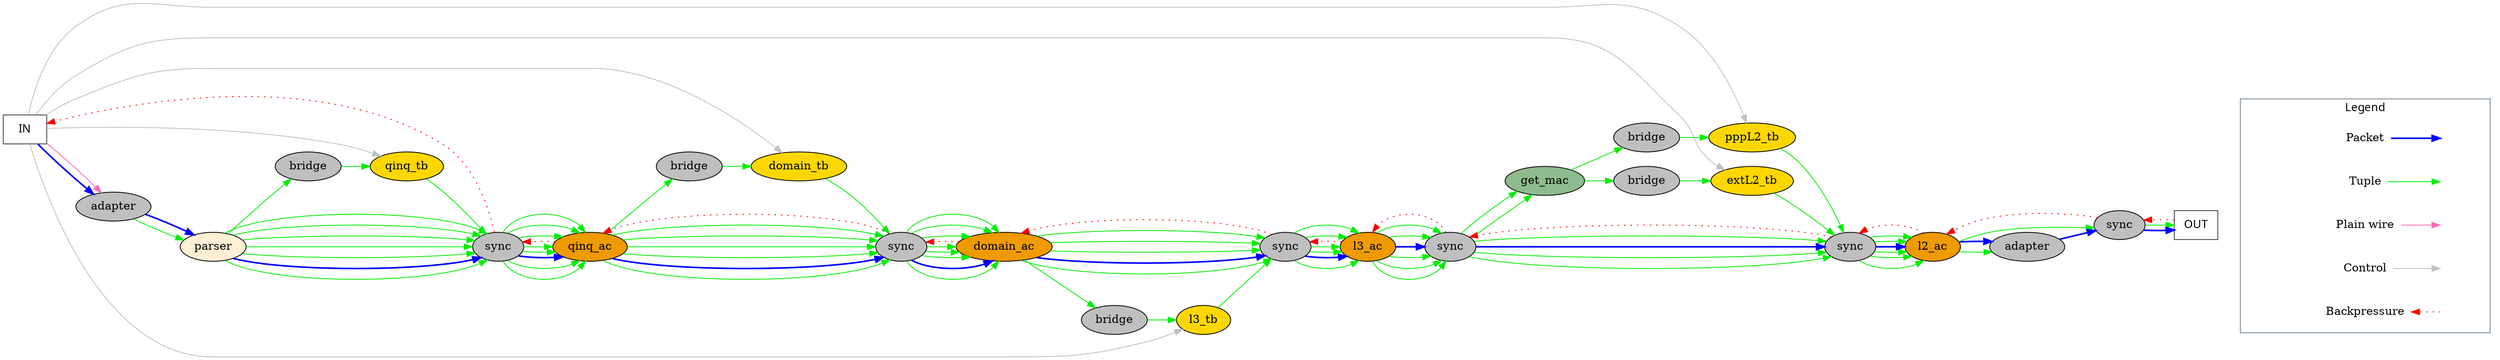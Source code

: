 digraph PPPOE {
rankdir = LR;
_IN_[label = "IN", shape=box, color = gray24,  fontname="times:italic"  ];
_OUT_[label = "OUT", shape=box, color = gray24,  fontname="times:italic"  ];
parser[style = filled, fillcolor = papayawhip ];
qinq_tb[style = filled, fillcolor = gold ];
qinq_ac[style = filled, fillcolor = orange2 ];
domain_tb[style = filled, fillcolor = gold ];
domain_ac[style = filled, fillcolor = orange2 ];
l3_tb[style = filled, fillcolor = gold ];
l3_ac[style = filled, fillcolor = orange2 ];
get_mac[style = filled, fillcolor = darkseagreen ];
pppL2_tb[style = filled, fillcolor = gold ];
extL2_tb[style = filled, fillcolor = gold ];
l2_ac[style = filled, fillcolor = orange2 ];
_PROTOCOL_ADAPTER_INGRESS[label = "adapter", style = filled, fillcolor=gray75 ];
S_BRIDGER_for_qinq_tb_tuple_in_request[label = "bridge", style = filled, fillcolor=gray75 ];
S_BRIDGER_for_domain_tb_tuple_in_request[label = "bridge", style = filled, fillcolor=gray75 ];
S_BRIDGER_for_l3_tb_tuple_in_request[label = "bridge", style = filled, fillcolor=gray75 ];
S_BRIDGER_for_pppL2_tb_tuple_in_request[label = "bridge", style = filled, fillcolor=gray75 ];
S_BRIDGER_for_extL2_tb_tuple_in_request[label = "bridge", style = filled, fillcolor=gray75 ];
_PROTOCOL_ADAPTER_EGRESS[label = "adapter", style = filled, fillcolor=gray75 ];
S_SYNCER_for__OUT_[label = "sync", style = filled, fillcolor=gray75 ];
S_SYNCER_for_qinq_ac[label = "sync", style = filled, fillcolor=gray75 ];
S_SYNCER_for_domain_ac[label = "sync", style = filled, fillcolor=gray75 ];
S_SYNCER_for_l3_ac[label = "sync", style = filled, fillcolor=gray75 ];
S_SYNCER_for_get_mac[label = "sync", style = filled, fillcolor=gray75 ];
S_SYNCER_for_l2_ac[label = "sync", style = filled, fillcolor=gray75 ];
_IN_ -> _PROTOCOL_ADAPTER_INGRESS [color=blue, style = bold] ;
_PROTOCOL_ADAPTER_INGRESS -> parser [color=green2] ;
_PROTOCOL_ADAPTER_INGRESS -> parser [color=blue, style = bold] ;
parser -> S_BRIDGER_for_qinq_tb_tuple_in_request [color=green2] ;
S_BRIDGER_for_qinq_tb_tuple_in_request -> qinq_tb [color=green2] ;
S_BRIDGER_for_domain_tb_tuple_in_request -> domain_tb [color=green2] ;
S_BRIDGER_for_l3_tb_tuple_in_request -> l3_tb [color=green2] ;
get_mac -> S_BRIDGER_for_pppL2_tb_tuple_in_request [color=green2] ;
S_BRIDGER_for_pppL2_tb_tuple_in_request -> pppL2_tb [color=green2] ;
get_mac -> S_BRIDGER_for_extL2_tb_tuple_in_request [color=green2] ;
S_BRIDGER_for_extL2_tb_tuple_in_request -> extL2_tb [color=green2] ;
l2_ac -> _PROTOCOL_ADAPTER_EGRESS [color=green2] ;
l2_ac -> _PROTOCOL_ADAPTER_EGRESS [color=blue, style = bold] ;
l2_ac -> S_SYNCER_for__OUT_ [color=green2] ;
S_SYNCER_for__OUT_ -> _OUT_ [color=green2] ;
_PROTOCOL_ADAPTER_EGRESS -> S_SYNCER_for__OUT_ [color=blue, style = bold] ;
S_SYNCER_for__OUT_ -> _OUT_ [color=blue, style = bold] ;
qinq_tb -> S_SYNCER_for_qinq_ac [color=green2] ;
S_SYNCER_for_qinq_ac -> qinq_ac [color=green2] ;
parser -> S_SYNCER_for_qinq_ac [color=green2] ;
S_SYNCER_for_qinq_ac -> qinq_ac [color=green2] ;
parser -> S_SYNCER_for_qinq_ac [color=blue, style = bold] ;
S_SYNCER_for_qinq_ac -> qinq_ac [color=blue, style = bold] ;
parser -> S_SYNCER_for_qinq_ac [color=green2] ;
parser -> S_SYNCER_for_qinq_ac [color=green2] ;
parser -> S_SYNCER_for_qinq_ac [color=green2] ;
parser -> S_SYNCER_for_qinq_ac [color=green2] ;
parser -> S_SYNCER_for_qinq_ac [color=green2] ;
qinq_ac -> S_SYNCER_for_domain_ac [color=green2] ;
S_SYNCER_for_domain_ac -> domain_ac [color=green2] ;
qinq_ac -> S_SYNCER_for_domain_ac [color=blue, style = bold] ;
S_SYNCER_for_domain_ac -> domain_ac [color=blue, style = bold] ;
domain_tb -> S_SYNCER_for_domain_ac [color=green2] ;
S_SYNCER_for_domain_ac -> domain_ac [color=green2] ;
S_SYNCER_for_domain_ac -> domain_ac [color=green2] ;
S_SYNCER_for_domain_ac -> domain_ac [color=green2] ;
domain_ac -> S_SYNCER_for_l3_ac [color=green2] ;
S_SYNCER_for_l3_ac -> l3_ac [color=green2] ;
domain_ac -> S_SYNCER_for_l3_ac [color=blue, style = bold] ;
S_SYNCER_for_l3_ac -> l3_ac [color=blue, style = bold] ;
domain_ac -> S_SYNCER_for_l3_ac [color=green2] ;
S_SYNCER_for_l3_ac -> l3_ac [color=green2] ;
l3_tb -> S_SYNCER_for_l3_ac [color=green2] ;
S_SYNCER_for_l3_ac -> l3_ac [color=green2] ;
l3_ac -> S_SYNCER_for_get_mac [color=green2] ;
S_SYNCER_for_get_mac -> get_mac [color=green2] ;
l3_ac -> S_SYNCER_for_get_mac [color=green2] ;
l3_ac -> S_SYNCER_for_get_mac [color=green2] ;
l3_ac -> S_SYNCER_for_get_mac [color=blue, style = bold] ;
S_SYNCER_for_get_mac -> get_mac [color=green2] ;
pppL2_tb -> S_SYNCER_for_l2_ac [color=green2] ;
S_SYNCER_for_l2_ac -> l2_ac [color=green2] ;
extL2_tb -> S_SYNCER_for_l2_ac [color=green2] ;
S_SYNCER_for_l2_ac -> l2_ac [color=green2] ;
S_SYNCER_for_get_mac -> S_SYNCER_for_l2_ac [color=green2] ;
S_SYNCER_for_l2_ac -> l2_ac [color=green2] ;
S_SYNCER_for_get_mac -> S_SYNCER_for_l2_ac [color=green2] ;
S_SYNCER_for_l2_ac -> l2_ac [color=green2] ;
S_SYNCER_for_get_mac -> S_SYNCER_for_l2_ac [color=blue, style = bold] ;
S_SYNCER_for_l2_ac -> l2_ac [color=blue, style = bold] ;
S_SYNCER_for_get_mac -> S_SYNCER_for_l2_ac [color=green2] ;
S_SYNCER_for_l2_ac -> l2_ac [color=green2] ;
S_SYNCER_for_qinq_ac -> qinq_ac [color=green2] ;
qinq_ac -> S_BRIDGER_for_domain_tb_tuple_in_request [color=green2] ;
S_SYNCER_for_qinq_ac -> qinq_ac [color=green2] ;
qinq_ac -> S_SYNCER_for_domain_ac [color=green2] ;
S_SYNCER_for_qinq_ac -> qinq_ac [color=green2] ;
qinq_ac -> S_SYNCER_for_domain_ac [color=green2] ;
S_SYNCER_for_qinq_ac -> qinq_ac [color=green2] ;
qinq_ac -> S_SYNCER_for_domain_ac [color=green2] ;
S_SYNCER_for_qinq_ac -> qinq_ac [color=green2] ;
qinq_ac -> S_SYNCER_for_domain_ac [color=green2] ;
S_SYNCER_for_domain_ac -> domain_ac [color=green2] ;
domain_ac -> S_BRIDGER_for_l3_tb_tuple_in_request [color=green2] ;
S_SYNCER_for_domain_ac -> domain_ac [color=green2] ;
domain_ac -> S_SYNCER_for_l3_ac [color=green2] ;
S_SYNCER_for_domain_ac -> domain_ac [color=green2] ;
domain_ac -> S_SYNCER_for_l3_ac [color=green2] ;
S_SYNCER_for_l3_ac -> l3_ac [color=green2] ;
l3_ac -> S_SYNCER_for_get_mac [color=green2] ;
S_SYNCER_for_l3_ac -> l3_ac [color=green2] ;
l3_ac -> S_SYNCER_for_get_mac [color=green2] ;
_IN_ -> qinq_tb [color=gray] ;
_IN_ -> domain_tb [color=gray] ;
_IN_ -> l3_tb [color=gray] ;
_IN_ -> pppL2_tb [color=gray] ;
_IN_ -> extL2_tb [color=gray] ;
_IN_ -> _PROTOCOL_ADAPTER_INGRESS [color=hotpink] ;
S_SYNCER_for_l2_ac -> S_SYNCER_for_get_mac [color=red] [style=dotted] [constraint=false] ;
S_SYNCER_for_get_mac -> l3_ac [color=red] [style=dotted] [constraint=false] ;
S_SYNCER_for_l3_ac -> domain_ac [color=red] [style=dotted] [constraint=false] ;
S_SYNCER_for_domain_ac -> qinq_ac [color=red] [style=dotted] [constraint=false] ;
S_SYNCER_for_qinq_ac -> _IN_ [color=red] [style=dotted] [constraint=false] ;
S_SYNCER_for__OUT_ -> l2_ac [color=red] [style=dotted] [constraint=false] ;
l2_ac -> S_SYNCER_for_l2_ac [color=red] [style=dotted] [constraint=false] ;
l3_ac -> S_SYNCER_for_l3_ac [color=red] [style=dotted] [constraint=false] ;
domain_ac -> S_SYNCER_for_domain_ac [color=red] [style=dotted] [constraint=false] ;
qinq_ac -> S_SYNCER_for_qinq_ac [color=red] [style=dotted] [constraint=false] ;
_OUT_ -> S_SYNCER_for__OUT_ [color=red] [style=dotted] [constraint=false] ;
subgraph cluster_0 { 
    node [shape=plaintext];
    
    k4 [label = "Backpressure" ];
    k1 [label = "Control" ]; 
    k5 [label = "Plain wire" ];
    k3 [label = "Tuple" ];
    k2 [label = "Packet" ];

    d1 [label = "" ];
    d2 [label = "" ];
    d3 [label = "" ];
    d4 [label = "" ];
    d5 [label = "" ];

    anchor [label = "" ];
    
    anchor -> k2 [style=invis];
    anchor -> k3 [style=invis];  
    anchor -> k1 [style=invis];
    anchor -> k5 [style=invis];  
    anchor -> k4 [style=invis];  
    
    k2 -> d2 [color=blue, style=bold];
    k3 -> d3 [color=green2];
    k1 -> d1 [color=gray];
    k5 -> d5 [color=hotpink];
    k4 -> d4 [color=red, style=dotted, dir=back];
    
    label = "Legend"; fontname="times:bold";
    color=SlateGray
}
_OUT_ -> anchor [style=invis];

}
